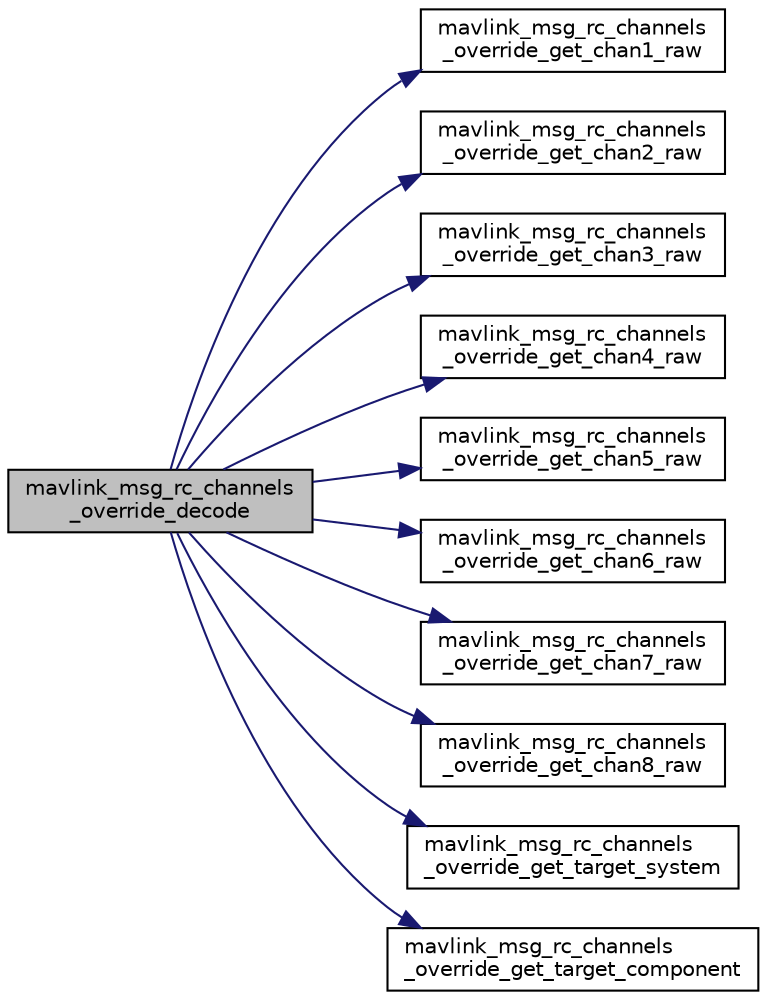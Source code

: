 digraph "mavlink_msg_rc_channels_override_decode"
{
 // INTERACTIVE_SVG=YES
  edge [fontname="Helvetica",fontsize="10",labelfontname="Helvetica",labelfontsize="10"];
  node [fontname="Helvetica",fontsize="10",shape=record];
  rankdir="LR";
  Node1 [label="mavlink_msg_rc_channels\l_override_decode",height=0.2,width=0.4,color="black", fillcolor="grey75", style="filled", fontcolor="black"];
  Node1 -> Node2 [color="midnightblue",fontsize="10",style="solid",fontname="Helvetica"];
  Node2 [label="mavlink_msg_rc_channels\l_override_get_chan1_raw",height=0.2,width=0.4,color="black", fillcolor="white", style="filled",URL="$mavlink__msg__rc__channels__override_8h.html#ae1a2cd4b892466e6037289413096a686",tooltip="Get field chan1_raw from rc_channels_override message. "];
  Node1 -> Node3 [color="midnightblue",fontsize="10",style="solid",fontname="Helvetica"];
  Node3 [label="mavlink_msg_rc_channels\l_override_get_chan2_raw",height=0.2,width=0.4,color="black", fillcolor="white", style="filled",URL="$mavlink__msg__rc__channels__override_8h.html#a64b88aa9a88f2d0d2cc95d6e40f2fb46",tooltip="Get field chan2_raw from rc_channels_override message. "];
  Node1 -> Node4 [color="midnightblue",fontsize="10",style="solid",fontname="Helvetica"];
  Node4 [label="mavlink_msg_rc_channels\l_override_get_chan3_raw",height=0.2,width=0.4,color="black", fillcolor="white", style="filled",URL="$mavlink__msg__rc__channels__override_8h.html#acabbcdd2c0a8801bc9bd78028713391a",tooltip="Get field chan3_raw from rc_channels_override message. "];
  Node1 -> Node5 [color="midnightblue",fontsize="10",style="solid",fontname="Helvetica"];
  Node5 [label="mavlink_msg_rc_channels\l_override_get_chan4_raw",height=0.2,width=0.4,color="black", fillcolor="white", style="filled",URL="$mavlink__msg__rc__channels__override_8h.html#a592ba060f3664733029fc06f19b9824f",tooltip="Get field chan4_raw from rc_channels_override message. "];
  Node1 -> Node6 [color="midnightblue",fontsize="10",style="solid",fontname="Helvetica"];
  Node6 [label="mavlink_msg_rc_channels\l_override_get_chan5_raw",height=0.2,width=0.4,color="black", fillcolor="white", style="filled",URL="$mavlink__msg__rc__channels__override_8h.html#a214612bbc5481d99b8e1c90487415d59",tooltip="Get field chan5_raw from rc_channels_override message. "];
  Node1 -> Node7 [color="midnightblue",fontsize="10",style="solid",fontname="Helvetica"];
  Node7 [label="mavlink_msg_rc_channels\l_override_get_chan6_raw",height=0.2,width=0.4,color="black", fillcolor="white", style="filled",URL="$mavlink__msg__rc__channels__override_8h.html#a11aefba91c0d6635484f86118003283d",tooltip="Get field chan6_raw from rc_channels_override message. "];
  Node1 -> Node8 [color="midnightblue",fontsize="10",style="solid",fontname="Helvetica"];
  Node8 [label="mavlink_msg_rc_channels\l_override_get_chan7_raw",height=0.2,width=0.4,color="black", fillcolor="white", style="filled",URL="$mavlink__msg__rc__channels__override_8h.html#a1b0addedc5651b4ba0f6b4f0b3a7bbd2",tooltip="Get field chan7_raw from rc_channels_override message. "];
  Node1 -> Node9 [color="midnightblue",fontsize="10",style="solid",fontname="Helvetica"];
  Node9 [label="mavlink_msg_rc_channels\l_override_get_chan8_raw",height=0.2,width=0.4,color="black", fillcolor="white", style="filled",URL="$mavlink__msg__rc__channels__override_8h.html#ae5cf1283a93933f2145aa80b24ba8a5e",tooltip="Get field chan8_raw from rc_channels_override message. "];
  Node1 -> Node10 [color="midnightblue",fontsize="10",style="solid",fontname="Helvetica"];
  Node10 [label="mavlink_msg_rc_channels\l_override_get_target_system",height=0.2,width=0.4,color="black", fillcolor="white", style="filled",URL="$mavlink__msg__rc__channels__override_8h.html#aeaf13cba492c8e7f9028f24e2c1bc18f",tooltip="Send a rc_channels_override message. "];
  Node1 -> Node11 [color="midnightblue",fontsize="10",style="solid",fontname="Helvetica"];
  Node11 [label="mavlink_msg_rc_channels\l_override_get_target_component",height=0.2,width=0.4,color="black", fillcolor="white", style="filled",URL="$mavlink__msg__rc__channels__override_8h.html#a22b8772986ae6334ad757b8d650a4e8e",tooltip="Get field target_component from rc_channels_override message. "];
}
